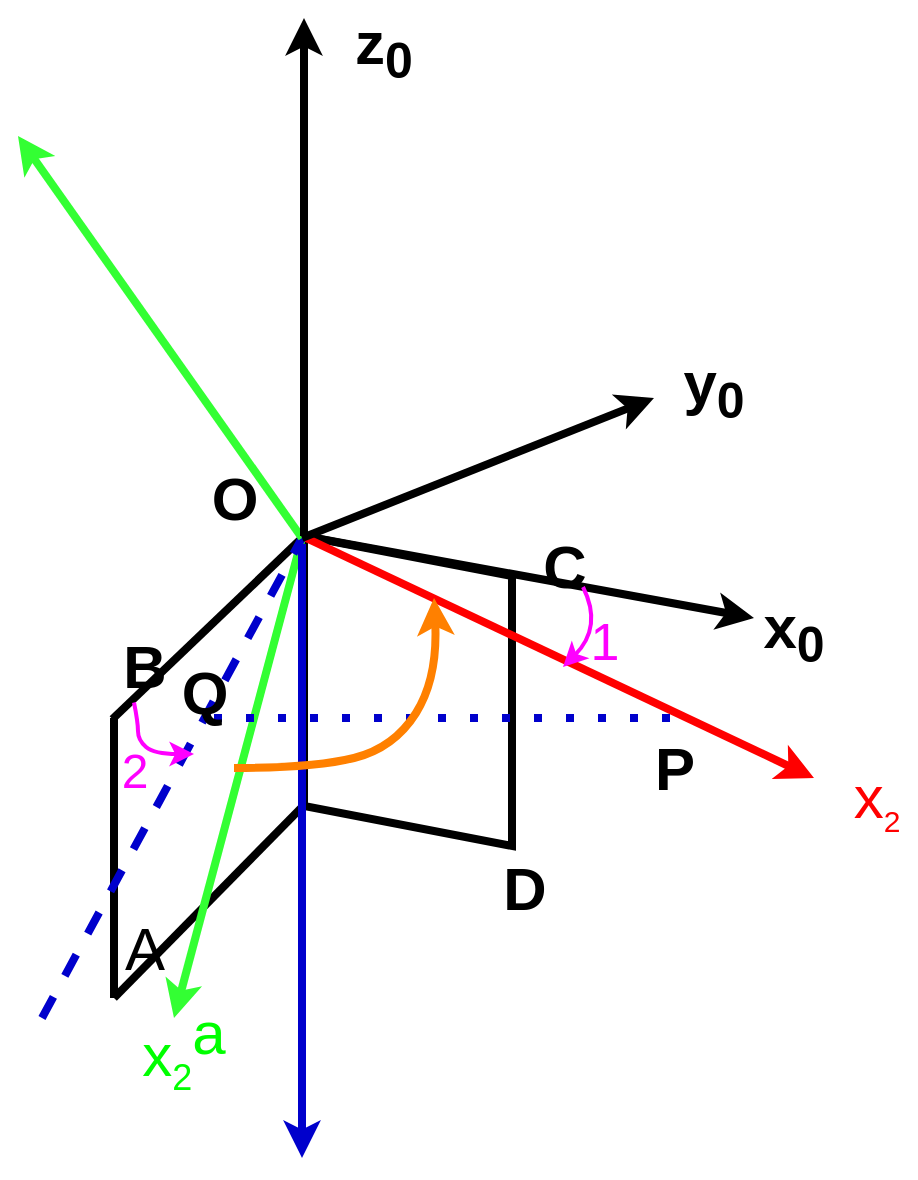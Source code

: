 <mxfile scale="5" border="0">
    <diagram id="oFBlPGIffjYmCPDAOWzN" name="Page-1">
        <mxGraphModel dx="1308" dy="1147" grid="0" gridSize="10" guides="1" tooltips="1" connect="1" arrows="1" fold="1" page="1" pageScale="1" pageWidth="1169" pageHeight="827" background="#ffffff" math="0" shadow="0">
            <root>
                <mxCell id="0"/>
                <mxCell id="1" parent="0"/>
                <mxCell id="2" value="" style="shape=parallelogram;perimeter=parallelogramPerimeter;whiteSpace=wrap;html=1;fixedSize=1;rotation=90;fontStyle=1;connectable=0;strokeWidth=4;fontSize=30;" parent="1" vertex="1">
                    <mxGeometry x="412.5" y="391.5" width="155" height="104" as="geometry"/>
                </mxCell>
                <mxCell id="5" value="" style="endArrow=none;html=1;strokeWidth=4;fontSize=30;exitX=0.184;exitY=1.042;exitDx=0;exitDy=0;exitPerimeter=0;" parent="1" source="18" edge="1">
                    <mxGeometry width="50" height="50" relative="1" as="geometry">
                        <mxPoint x="333" y="461" as="sourcePoint"/>
                        <mxPoint x="437" y="367" as="targetPoint"/>
                    </mxGeometry>
                </mxCell>
                <mxCell id="6" value="" style="endArrow=none;html=1;strokeWidth=4;fontSize=30;" parent="1" edge="1">
                    <mxGeometry width="50" height="50" relative="1" as="geometry">
                        <mxPoint x="343" y="597" as="sourcePoint"/>
                        <mxPoint x="343" y="457" as="targetPoint"/>
                    </mxGeometry>
                </mxCell>
                <mxCell id="7" value="" style="endArrow=none;html=1;strokeWidth=4;fontSize=30;" parent="1" edge="1">
                    <mxGeometry width="50" height="50" relative="1" as="geometry">
                        <mxPoint x="343" y="597" as="sourcePoint"/>
                        <mxPoint x="438" y="500.5" as="targetPoint"/>
                    </mxGeometry>
                </mxCell>
                <mxCell id="8" value="" style="endArrow=classic;html=1;exitX=0;exitY=1;exitDx=0;exitDy=0;strokeWidth=4;fontSize=30;" parent="1" source="2" edge="1">
                    <mxGeometry width="50" height="50" relative="1" as="geometry">
                        <mxPoint x="483" y="667" as="sourcePoint"/>
                        <mxPoint x="663" y="407" as="targetPoint"/>
                    </mxGeometry>
                </mxCell>
                <mxCell id="9" value="" style="endArrow=classic;html=1;fillColor=#f8cecc;strokeColor=#33FF33;strokeWidth=4;fontSize=30;" parent="1" edge="1">
                    <mxGeometry width="50" height="50" relative="1" as="geometry">
                        <mxPoint x="437" y="367" as="sourcePoint"/>
                        <mxPoint x="373" y="607" as="targetPoint"/>
                    </mxGeometry>
                </mxCell>
                <mxCell id="10" value="" style="endArrow=classic;html=1;strokeColor=#0000CC;exitX=0.052;exitY=1;exitDx=0;exitDy=0;exitPerimeter=0;strokeWidth=4;fontSize=30;" parent="1" edge="1">
                    <mxGeometry width="50" height="50" relative="1" as="geometry">
                        <mxPoint x="437" y="370.06" as="sourcePoint"/>
                        <mxPoint x="437" y="677" as="targetPoint"/>
                    </mxGeometry>
                </mxCell>
                <mxCell id="11" value="" style="endArrow=classic;html=1;strokeColor=#FF0000;strokeWidth=4;fontSize=30;" parent="1" edge="1">
                    <mxGeometry width="50" height="50" relative="1" as="geometry">
                        <mxPoint x="439" y="367" as="sourcePoint"/>
                        <mxPoint x="693" y="487" as="targetPoint"/>
                    </mxGeometry>
                </mxCell>
                <mxCell id="13" value="&lt;font color=&quot;#ff0000&quot; style=&quot;&quot;&gt;x&lt;sub style=&quot;&quot;&gt;&lt;font style=&quot;font-size: 15px;&quot;&gt;2&lt;/font&gt;&lt;/sub&gt;&lt;/font&gt;" style="text;html=1;align=center;verticalAlign=middle;resizable=0;points=[];autosize=1;strokeColor=none;fillColor=none;strokeWidth=4;fontSize=30;" parent="1" vertex="1">
                    <mxGeometry x="703" y="472.5" width="41" height="53" as="geometry"/>
                </mxCell>
                <mxCell id="14" value="" style="endArrow=none;dashed=1;html=1;strokeColor=#0000CC;fontSize=30;fontColor=#0000CC;strokeWidth=4;" parent="1" edge="1">
                    <mxGeometry width="50" height="50" relative="1" as="geometry">
                        <mxPoint x="307" y="607" as="sourcePoint"/>
                        <mxPoint x="437" y="367" as="targetPoint"/>
                    </mxGeometry>
                </mxCell>
                <mxCell id="15" value="" style="endArrow=none;dashed=1;html=1;dashPattern=1 3;strokeWidth=4;strokeColor=#0000CC;fontSize=30;fontColor=#0000CC;" parent="1" edge="1">
                    <mxGeometry width="50" height="50" relative="1" as="geometry">
                        <mxPoint x="393" y="457" as="sourcePoint"/>
                        <mxPoint x="633" y="457" as="targetPoint"/>
                    </mxGeometry>
                </mxCell>
                <mxCell id="16" value="" style="curved=1;endArrow=classic;html=1;strokeColor=#FF8000;fontSize=30;fontColor=#0000CC;strokeWidth=4;" parent="1" edge="1">
                    <mxGeometry width="50" height="50" relative="1" as="geometry">
                        <mxPoint x="403" y="482" as="sourcePoint"/>
                        <mxPoint x="503" y="397" as="targetPoint"/>
                        <Array as="points">
                            <mxPoint x="443" y="482"/>
                            <mxPoint x="483" y="472"/>
                            <mxPoint x="505" y="437"/>
                        </Array>
                    </mxGeometry>
                </mxCell>
                <mxCell id="17" value="&lt;font color=&quot;#000000&quot; style=&quot;font-size: 30px;&quot;&gt;A&lt;/font&gt;" style="text;html=1;align=center;verticalAlign=middle;resizable=0;points=[];autosize=1;strokeColor=none;fillColor=none;fontSize=30;fontColor=#0000CC;strokeWidth=4;" parent="1" vertex="1">
                    <mxGeometry x="338" y="547" width="40" height="50" as="geometry"/>
                </mxCell>
                <mxCell id="18" value="&lt;b style=&quot;font-size: 30px;&quot;&gt;&lt;font color=&quot;#000000&quot; style=&quot;font-size: 30px;&quot;&gt;B&lt;/font&gt;&lt;/b&gt;" style="text;html=1;align=center;verticalAlign=middle;resizable=0;points=[];autosize=1;strokeColor=none;fillColor=none;fontSize=30;fontColor=#0000CC;strokeWidth=4;" parent="1" vertex="1">
                    <mxGeometry x="333" y="405.5" width="50" height="50" as="geometry"/>
                </mxCell>
                <mxCell id="19" value="&lt;b style=&quot;font-size: 30px;&quot;&gt;&lt;font color=&quot;#000000&quot; style=&quot;font-size: 30px;&quot;&gt;C&lt;/font&gt;&lt;/b&gt;" style="text;html=1;align=center;verticalAlign=middle;resizable=0;points=[];autosize=1;strokeColor=none;fillColor=none;fontSize=30;fontColor=#0000CC;strokeWidth=4;" parent="1" vertex="1">
                    <mxGeometry x="543" y="355.5" width="50" height="50" as="geometry"/>
                </mxCell>
                <mxCell id="20" value="&lt;b style=&quot;font-size: 30px;&quot;&gt;&lt;font color=&quot;#000000&quot; style=&quot;font-size: 30px;&quot;&gt;D&lt;/font&gt;&lt;/b&gt;" style="text;html=1;align=center;verticalAlign=middle;resizable=0;points=[];autosize=1;strokeColor=none;fillColor=none;fontSize=30;fontColor=#0000CC;strokeWidth=4;" parent="1" vertex="1">
                    <mxGeometry x="523" y="517" width="50" height="50" as="geometry"/>
                </mxCell>
                <mxCell id="21" value="&lt;b style=&quot;font-size: 30px;&quot;&gt;&lt;font color=&quot;#000000&quot; style=&quot;font-size: 30px;&quot;&gt;O&lt;/font&gt;&lt;/b&gt;" style="text;html=1;align=center;verticalAlign=middle;resizable=0;points=[];autosize=1;strokeColor=none;fillColor=none;fontSize=30;fontColor=#0000CC;strokeWidth=4;" parent="1" vertex="1">
                    <mxGeometry x="378" y="322" width="50" height="50" as="geometry"/>
                </mxCell>
                <mxCell id="22" value="&lt;b style=&quot;font-size: 30px;&quot;&gt;&lt;font color=&quot;#000000&quot; style=&quot;font-size: 30px;&quot;&gt;P&lt;/font&gt;&lt;/b&gt;" style="text;html=1;align=center;verticalAlign=middle;resizable=0;points=[];autosize=1;strokeColor=none;fillColor=none;fontSize=30;fontColor=#0000CC;strokeWidth=4;" parent="1" vertex="1">
                    <mxGeometry x="603" y="457" width="40" height="50" as="geometry"/>
                </mxCell>
                <mxCell id="23" value="&lt;b style=&quot;font-size: 30px;&quot;&gt;&lt;font color=&quot;#000000&quot; style=&quot;font-size: 30px;&quot;&gt;Q&lt;/font&gt;&lt;/b&gt;" style="text;html=1;align=center;verticalAlign=middle;resizable=0;points=[];autosize=1;strokeColor=none;fillColor=none;fontSize=30;fontColor=#0000CC;strokeWidth=4;" parent="1" vertex="1">
                    <mxGeometry x="362.5" y="418.5" width="50" height="50" as="geometry"/>
                </mxCell>
                <mxCell id="25" value="&lt;font color=&quot;#ff00ff&quot; style=&quot;font-size: 26px;&quot;&gt;1&lt;/font&gt;" style="text;html=1;align=center;verticalAlign=middle;resizable=0;points=[];autosize=1;strokeColor=none;fillColor=none;fontSize=30;fontColor=#000000;strokeWidth=4;" parent="1" vertex="1">
                    <mxGeometry x="567.5" y="391.5" width="40" height="50" as="geometry"/>
                </mxCell>
                <mxCell id="27" value="&lt;font color=&quot;#ff00ff&quot; style=&quot;font-size: 24px;&quot;&gt;2&lt;/font&gt;" style="text;html=1;align=center;verticalAlign=middle;resizable=0;points=[];autosize=1;strokeColor=none;fillColor=none;fontSize=30;fontColor=#000000;strokeWidth=2;" parent="1" vertex="1">
                    <mxGeometry x="333" y="455.5" width="40" height="50" as="geometry"/>
                </mxCell>
                <mxCell id="31" value="" style="curved=1;endArrow=classic;html=1;strokeColor=#FF00FF;fontSize=30;fontColor=#0000CC;strokeWidth=2;" parent="1" edge="1">
                    <mxGeometry width="50" height="50" relative="1" as="geometry">
                        <mxPoint x="577.5" y="391.5" as="sourcePoint"/>
                        <mxPoint x="567.5" y="431.5" as="targetPoint"/>
                        <Array as="points">
                            <mxPoint x="587.5" y="411.5"/>
                            <mxPoint x="567.5" y="431.5"/>
                        </Array>
                    </mxGeometry>
                </mxCell>
                <mxCell id="33" value="" style="endArrow=classic;html=1;fillColor=#f8cecc;strokeColor=#33FF33;strokeWidth=4;fontSize=30;" parent="1" edge="1">
                    <mxGeometry width="50" height="50" relative="1" as="geometry">
                        <mxPoint x="437" y="367" as="sourcePoint"/>
                        <mxPoint x="295" y="166" as="targetPoint"/>
                    </mxGeometry>
                </mxCell>
                <mxCell id="35" value="" style="curved=1;endArrow=classic;html=1;strokeColor=#FF00FF;fontSize=30;fontColor=#0000CC;strokeWidth=2;" parent="1" edge="1">
                    <mxGeometry width="50" height="50" relative="1" as="geometry">
                        <mxPoint x="353" y="449.25" as="sourcePoint"/>
                        <mxPoint x="383" y="475" as="targetPoint"/>
                        <Array as="points">
                            <mxPoint x="355" y="459.25"/>
                            <mxPoint x="355" y="468"/>
                            <mxPoint x="363" y="475"/>
                        </Array>
                    </mxGeometry>
                </mxCell>
                <mxCell id="45" value="" style="endArrow=classic;html=1;strokeWidth=4;fontSize=30;" parent="1" edge="1">
                    <mxGeometry width="50" height="50" relative="1" as="geometry">
                        <mxPoint x="437" y="367" as="sourcePoint"/>
                        <mxPoint x="613" y="297" as="targetPoint"/>
                    </mxGeometry>
                </mxCell>
                <mxCell id="46" value="" style="endArrow=classic;html=1;strokeWidth=4;fontSize=30;" parent="1" edge="1">
                    <mxGeometry width="50" height="50" relative="1" as="geometry">
                        <mxPoint x="438" y="366.0" as="sourcePoint"/>
                        <mxPoint x="438" y="107" as="targetPoint"/>
                    </mxGeometry>
                </mxCell>
                <mxCell id="47" value="&lt;font style=&quot;font-size: 30px;&quot;&gt;&lt;b&gt;z&lt;sub style=&quot;&quot;&gt;0&lt;/sub&gt;&lt;/b&gt;&lt;/font&gt;" style="text;html=1;strokeColor=none;fillColor=none;align=center;verticalAlign=middle;whiteSpace=wrap;rounded=0;strokeWidth=4;fontSize=26;" parent="1" vertex="1">
                    <mxGeometry x="448" y="107" width="60" height="30" as="geometry"/>
                </mxCell>
                <mxCell id="48" value="&lt;font style=&quot;font-size: 30px;&quot;&gt;&lt;b&gt;y&lt;sub style=&quot;&quot;&gt;0&lt;/sub&gt;&lt;/b&gt;&lt;/font&gt;" style="text;html=1;strokeColor=none;fillColor=none;align=center;verticalAlign=middle;whiteSpace=wrap;rounded=0;strokeWidth=4;fontSize=26;" parent="1" vertex="1">
                    <mxGeometry x="613" y="277" width="60" height="30" as="geometry"/>
                </mxCell>
                <mxCell id="49" value="&lt;font style=&quot;font-size: 30px;&quot;&gt;&lt;b&gt;x&lt;sub style=&quot;&quot;&gt;0&lt;/sub&gt;&lt;/b&gt;&lt;/font&gt;" style="text;html=1;strokeColor=none;fillColor=none;align=center;verticalAlign=middle;whiteSpace=wrap;rounded=0;strokeWidth=4;fontSize=26;" parent="1" vertex="1">
                    <mxGeometry x="653" y="399" width="60" height="30" as="geometry"/>
                </mxCell>
                <mxCell id="52" value="&lt;font color=&quot;#00ff00&quot; style=&quot;&quot;&gt;x&lt;sub style=&quot;&quot;&gt;&lt;font style=&quot;font-size: 18px;&quot;&gt;2&lt;/font&gt;&lt;/sub&gt;&lt;sup style=&quot;font-size: 30px;&quot;&gt;a&lt;/sup&gt;&lt;/font&gt;" style="text;html=1;strokeColor=none;fillColor=none;align=center;verticalAlign=middle;whiteSpace=wrap;rounded=0;fontSize=30;strokeWidth=4;" parent="1" vertex="1">
                    <mxGeometry x="328" y="607" width="100" height="30" as="geometry"/>
                </mxCell>
            </root>
        </mxGraphModel>
    </diagram>
</mxfile>